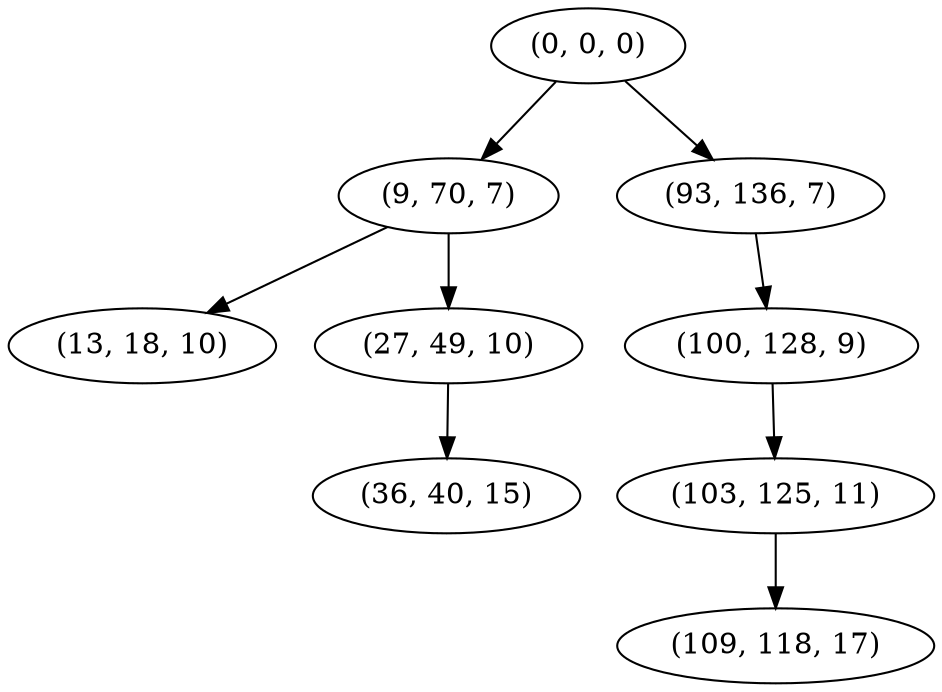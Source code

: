 digraph tree {
    "(0, 0, 0)";
    "(9, 70, 7)";
    "(13, 18, 10)";
    "(27, 49, 10)";
    "(36, 40, 15)";
    "(93, 136, 7)";
    "(100, 128, 9)";
    "(103, 125, 11)";
    "(109, 118, 17)";
    "(0, 0, 0)" -> "(9, 70, 7)";
    "(0, 0, 0)" -> "(93, 136, 7)";
    "(9, 70, 7)" -> "(13, 18, 10)";
    "(9, 70, 7)" -> "(27, 49, 10)";
    "(27, 49, 10)" -> "(36, 40, 15)";
    "(93, 136, 7)" -> "(100, 128, 9)";
    "(100, 128, 9)" -> "(103, 125, 11)";
    "(103, 125, 11)" -> "(109, 118, 17)";
}
